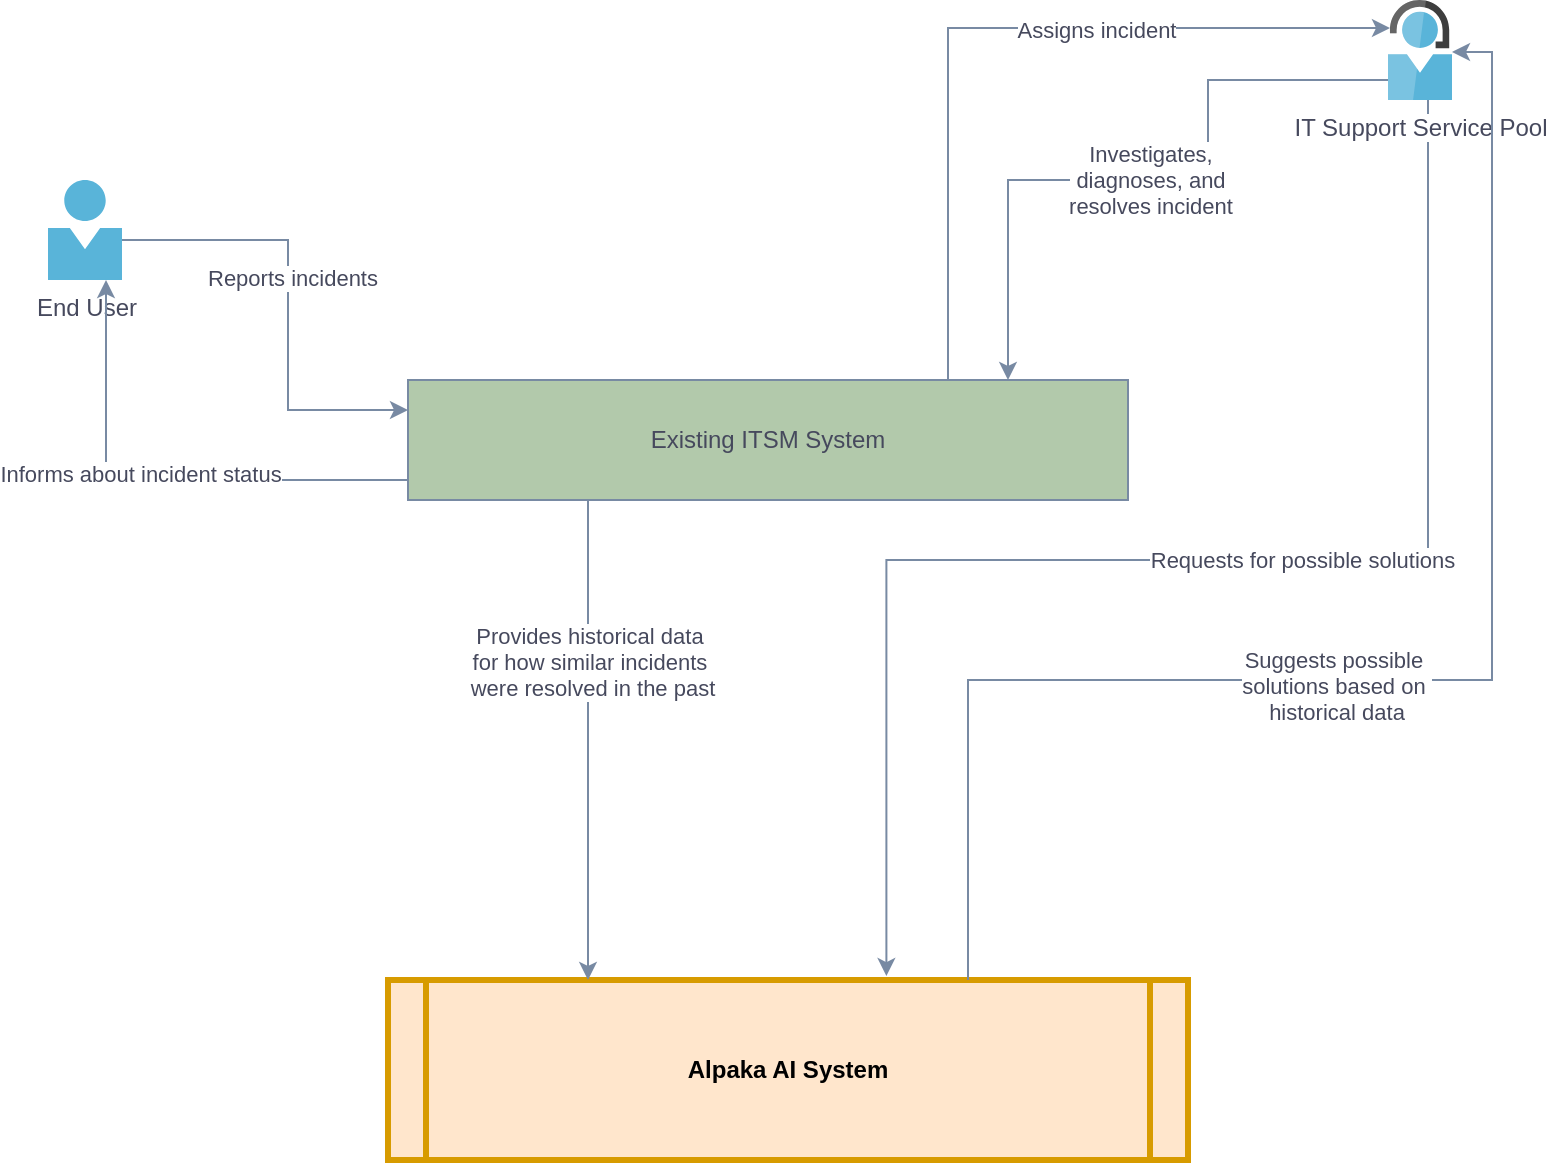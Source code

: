 <mxfile version="26.0.16">
  <diagram name="Page-1" id="c7558073-3199-34d8-9f00-42111426c3f3">
    <mxGraphModel dx="1886" dy="894" grid="1" gridSize="10" guides="1" tooltips="1" connect="1" arrows="1" fold="1" page="1" pageScale="1" pageWidth="826" pageHeight="1169" background="none" math="0" shadow="0">
      <root>
        <mxCell id="0" />
        <mxCell id="1" parent="0" />
        <mxCell id="5" value="Alpaka AI System" style="shape=process;whiteSpace=wrap;align=center;verticalAlign=middle;size=0.048;fontStyle=1;strokeWidth=3;fillColor=#ffe6cc;labelBackgroundColor=none;strokeColor=#d79b00;" parent="1" vertex="1">
          <mxGeometry x="200" y="750" width="400" height="90" as="geometry" />
        </mxCell>
        <mxCell id="CLu04ml_FDCGcyLXHTy7-132" style="edgeStyle=orthogonalEdgeStyle;rounded=0;orthogonalLoop=1;jettySize=auto;html=1;strokeColor=#788AA3;fontColor=#46495D;fillColor=#B2C9AB;entryX=0;entryY=0.25;entryDx=0;entryDy=0;" edge="1" parent="1" source="CLu04ml_FDCGcyLXHTy7-103" target="CLu04ml_FDCGcyLXHTy7-104">
          <mxGeometry relative="1" as="geometry">
            <mxPoint x="270" y="440" as="targetPoint" />
            <Array as="points">
              <mxPoint x="150" y="380" />
              <mxPoint x="150" y="465" />
            </Array>
          </mxGeometry>
        </mxCell>
        <mxCell id="CLu04ml_FDCGcyLXHTy7-133" value="Reports incidents" style="edgeLabel;html=1;align=center;verticalAlign=middle;resizable=0;points=[];strokeColor=#788AA3;fontColor=#46495D;fillColor=#B2C9AB;" vertex="1" connectable="0" parent="CLu04ml_FDCGcyLXHTy7-132">
          <mxGeometry x="-0.096" y="2" relative="1" as="geometry">
            <mxPoint y="-1" as="offset" />
          </mxGeometry>
        </mxCell>
        <mxCell id="CLu04ml_FDCGcyLXHTy7-103" value="End User" style="image;sketch=0;aspect=fixed;html=1;points=[];align=center;fontSize=12;image=img/lib/mscae/Person.svg;strokeColor=#788AA3;fontColor=#46495D;fillColor=#B2C9AB;" vertex="1" parent="1">
          <mxGeometry x="30" y="350" width="37" height="50" as="geometry" />
        </mxCell>
        <mxCell id="CLu04ml_FDCGcyLXHTy7-107" style="edgeStyle=orthogonalEdgeStyle;rounded=0;orthogonalLoop=1;jettySize=auto;html=1;strokeColor=#788AA3;fontColor=#46495D;fillColor=#B2C9AB;" edge="1" parent="1" source="CLu04ml_FDCGcyLXHTy7-104" target="CLu04ml_FDCGcyLXHTy7-103">
          <mxGeometry relative="1" as="geometry">
            <Array as="points">
              <mxPoint x="59" y="500" />
            </Array>
          </mxGeometry>
        </mxCell>
        <mxCell id="CLu04ml_FDCGcyLXHTy7-108" value="Informs about incident status" style="edgeLabel;html=1;align=center;verticalAlign=middle;resizable=0;points=[];strokeColor=#788AA3;fontColor=#46495D;fillColor=#B2C9AB;" vertex="1" connectable="0" parent="CLu04ml_FDCGcyLXHTy7-107">
          <mxGeometry x="0.074" y="-4" relative="1" as="geometry">
            <mxPoint x="1" y="1" as="offset" />
          </mxGeometry>
        </mxCell>
        <mxCell id="CLu04ml_FDCGcyLXHTy7-142" style="edgeStyle=orthogonalEdgeStyle;rounded=0;orthogonalLoop=1;jettySize=auto;html=1;exitX=0.25;exitY=1;exitDx=0;exitDy=0;entryX=0.25;entryY=0;entryDx=0;entryDy=0;strokeColor=#788AA3;fontColor=#46495D;fillColor=#B2C9AB;" edge="1" parent="1" source="CLu04ml_FDCGcyLXHTy7-104" target="5">
          <mxGeometry relative="1" as="geometry" />
        </mxCell>
        <mxCell id="CLu04ml_FDCGcyLXHTy7-143" value="Provides historical data&amp;nbsp;&lt;div&gt;for how similar incidents&amp;nbsp;&lt;/div&gt;&lt;div&gt;were resolved in the past&lt;/div&gt;" style="edgeLabel;html=1;align=center;verticalAlign=middle;resizable=0;points=[];strokeColor=#788AA3;fontColor=#46495D;fillColor=#B2C9AB;" vertex="1" connectable="0" parent="CLu04ml_FDCGcyLXHTy7-142">
          <mxGeometry x="-0.325" y="2" relative="1" as="geometry">
            <mxPoint as="offset" />
          </mxGeometry>
        </mxCell>
        <mxCell id="CLu04ml_FDCGcyLXHTy7-104" value="Existing ITSM System" style="rounded=0;whiteSpace=wrap;html=1;strokeColor=#788AA3;fontColor=#46495D;fillColor=#B2C9AB;" vertex="1" parent="1">
          <mxGeometry x="210" y="450" width="360" height="60" as="geometry" />
        </mxCell>
        <mxCell id="CLu04ml_FDCGcyLXHTy7-140" style="edgeStyle=orthogonalEdgeStyle;rounded=0;orthogonalLoop=1;jettySize=auto;html=1;strokeColor=#788AA3;fontColor=#46495D;fillColor=#B2C9AB;" edge="1" parent="1" source="CLu04ml_FDCGcyLXHTy7-112" target="CLu04ml_FDCGcyLXHTy7-104">
          <mxGeometry relative="1" as="geometry">
            <Array as="points">
              <mxPoint x="610" y="300" />
              <mxPoint x="610" y="350" />
              <mxPoint x="510" y="350" />
            </Array>
          </mxGeometry>
        </mxCell>
        <mxCell id="CLu04ml_FDCGcyLXHTy7-141" value="Investigates,&lt;div&gt;diagnoses, and&lt;/div&gt;&lt;div&gt;resolves incident&lt;/div&gt;" style="edgeLabel;html=1;align=center;verticalAlign=middle;resizable=0;points=[];strokeColor=#788AA3;fontColor=#46495D;fillColor=#B2C9AB;" vertex="1" connectable="0" parent="CLu04ml_FDCGcyLXHTy7-140">
          <mxGeometry x="-0.005" relative="1" as="geometry">
            <mxPoint as="offset" />
          </mxGeometry>
        </mxCell>
        <mxCell id="CLu04ml_FDCGcyLXHTy7-146" style="edgeStyle=orthogonalEdgeStyle;rounded=0;orthogonalLoop=1;jettySize=auto;html=1;strokeColor=#788AA3;fontColor=#46495D;fillColor=#B2C9AB;entryX=0.623;entryY=-0.022;entryDx=0;entryDy=0;entryPerimeter=0;" edge="1" parent="1" source="CLu04ml_FDCGcyLXHTy7-112" target="5">
          <mxGeometry relative="1" as="geometry">
            <mxPoint x="450" y="740" as="targetPoint" />
            <Array as="points">
              <mxPoint x="720" y="540" />
              <mxPoint x="449" y="540" />
            </Array>
          </mxGeometry>
        </mxCell>
        <mxCell id="CLu04ml_FDCGcyLXHTy7-147" value="Requests for possible solutions" style="edgeLabel;html=1;align=center;verticalAlign=middle;resizable=0;points=[];strokeColor=#788AA3;fontColor=#46495D;fillColor=#B2C9AB;" vertex="1" connectable="0" parent="CLu04ml_FDCGcyLXHTy7-146">
          <mxGeometry x="-0.303" y="1" relative="1" as="geometry">
            <mxPoint x="-46" y="-1" as="offset" />
          </mxGeometry>
        </mxCell>
        <mxCell id="CLu04ml_FDCGcyLXHTy7-112" value="IT Support Service Pool" style="image;sketch=0;aspect=fixed;html=1;points=[];align=center;fontSize=12;image=img/lib/mscae/Support_2.svg;strokeColor=#788AA3;fontColor=#46495D;fillColor=#B2C9AB;" vertex="1" parent="1">
          <mxGeometry x="700" y="260" width="32" height="50" as="geometry" />
        </mxCell>
        <mxCell id="CLu04ml_FDCGcyLXHTy7-137" style="edgeStyle=orthogonalEdgeStyle;rounded=0;orthogonalLoop=1;jettySize=auto;html=1;exitX=0.75;exitY=0;exitDx=0;exitDy=0;entryX=0.031;entryY=0.28;entryDx=0;entryDy=0;entryPerimeter=0;strokeColor=#788AA3;fontColor=#46495D;fillColor=#B2C9AB;" edge="1" parent="1" source="CLu04ml_FDCGcyLXHTy7-104" target="CLu04ml_FDCGcyLXHTy7-112">
          <mxGeometry relative="1" as="geometry" />
        </mxCell>
        <mxCell id="CLu04ml_FDCGcyLXHTy7-138" value="Assigns incident" style="edgeLabel;html=1;align=center;verticalAlign=middle;resizable=0;points=[];strokeColor=#788AA3;fontColor=#46495D;fillColor=#B2C9AB;" vertex="1" connectable="0" parent="CLu04ml_FDCGcyLXHTy7-137">
          <mxGeometry x="0.259" y="-1" relative="1" as="geometry">
            <mxPoint as="offset" />
          </mxGeometry>
        </mxCell>
        <mxCell id="CLu04ml_FDCGcyLXHTy7-151" style="edgeStyle=orthogonalEdgeStyle;rounded=0;orthogonalLoop=1;jettySize=auto;html=1;entryX=1;entryY=0.52;entryDx=0;entryDy=0;entryPerimeter=0;strokeColor=#788AA3;fontColor=#46495D;fillColor=#B2C9AB;exitX=0.725;exitY=0;exitDx=0;exitDy=0;exitPerimeter=0;" edge="1" parent="1" source="5" target="CLu04ml_FDCGcyLXHTy7-112">
          <mxGeometry relative="1" as="geometry">
            <mxPoint x="480" y="700" as="sourcePoint" />
            <Array as="points">
              <mxPoint x="490" y="600" />
              <mxPoint x="752" y="600" />
              <mxPoint x="752" y="286" />
            </Array>
          </mxGeometry>
        </mxCell>
        <mxCell id="CLu04ml_FDCGcyLXHTy7-152" value="Suggests possible&amp;nbsp;&lt;div&gt;solutions based on&amp;nbsp;&lt;/div&gt;&lt;div&gt;historical data&lt;/div&gt;" style="edgeLabel;html=1;align=center;verticalAlign=middle;resizable=0;points=[];strokeColor=#788AA3;fontColor=#46495D;fillColor=#B2C9AB;" vertex="1" connectable="0" parent="CLu04ml_FDCGcyLXHTy7-151">
          <mxGeometry x="-0.104" y="-3" relative="1" as="geometry">
            <mxPoint as="offset" />
          </mxGeometry>
        </mxCell>
      </root>
    </mxGraphModel>
  </diagram>
</mxfile>
